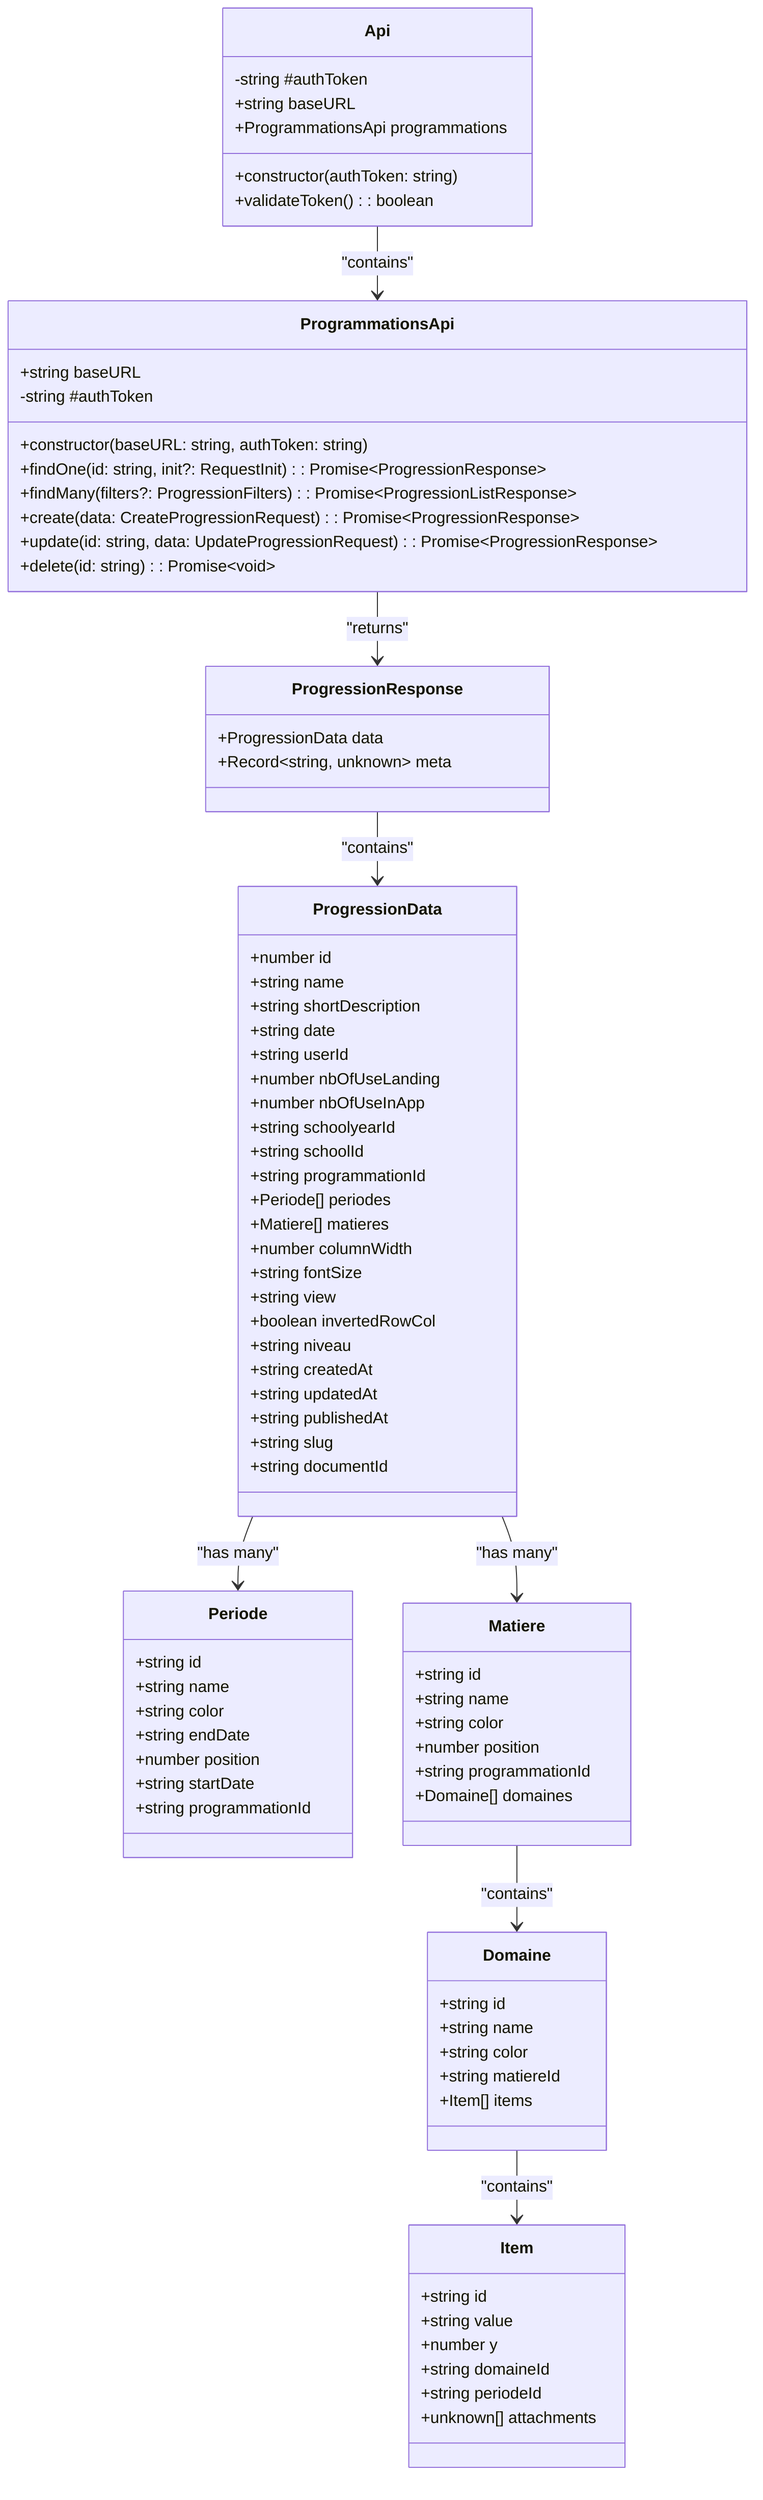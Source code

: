 classDiagram
    class Api {
        -string #authToken
        +string baseURL
        +ProgrammationsApi programmations
        +constructor(authToken: string)
        +validateToken(): boolean
    }

    class ProgrammationsApi {
        +string baseURL
        -string #authToken
        +constructor(baseURL: string, authToken: string)
        +findOne(id: string, init?: RequestInit): Promise~ProgressionResponse~
        +findMany(filters?: ProgressionFilters): Promise~ProgressionListResponse~
        +create(data: CreateProgressionRequest): Promise~ProgressionResponse~
        +update(id: string, data: UpdateProgressionRequest): Promise~ProgressionResponse~
        +delete(id: string): Promise~void~
    }

    class ProgressionResponse {
        +ProgressionData data
        +Record~string, unknown~ meta
    }

    class ProgressionData {
        +number id
        +string name
        +string shortDescription
        +string date
        +string userId
        +number nbOfUseLanding
        +number nbOfUseInApp
        +string schoolyearId
        +string schoolId
        +string programmationId
        +Periode[] periodes
        +Matiere[] matieres
        +number columnWidth
        +string fontSize
        +string view
        +boolean invertedRowCol
        +string niveau
        +string createdAt
        +string updatedAt
        +string publishedAt
        +string slug
        +string documentId
    }

    class Periode {
        +string id
        +string name
        +string color
        +string endDate
        +number position
        +string startDate
        +string programmationId
    }

    class Matiere {
        +string id
        +string name
        +string color
        +number position
        +string programmationId
        +Domaine[] domaines
    }

    class Domaine {
        +string id
        +string name
        +string color
        +string matiereId
        +Item[] items
    }

    class Item {
        +string id
        +string value
        +number y
        +string domaineId
        +string periodeId
        +unknown[] attachments
    }

    %% Relationships
    Api --> ProgrammationsApi : "contains"
    ProgrammationsApi --> ProgressionResponse : "returns"
    ProgressionResponse --> ProgressionData : "contains"
    ProgressionData --> Periode : "has many"
    ProgressionData --> Matiere : "has many"
    Matiere --> Domaine : "contains"
    Domaine --> Item : "contains"